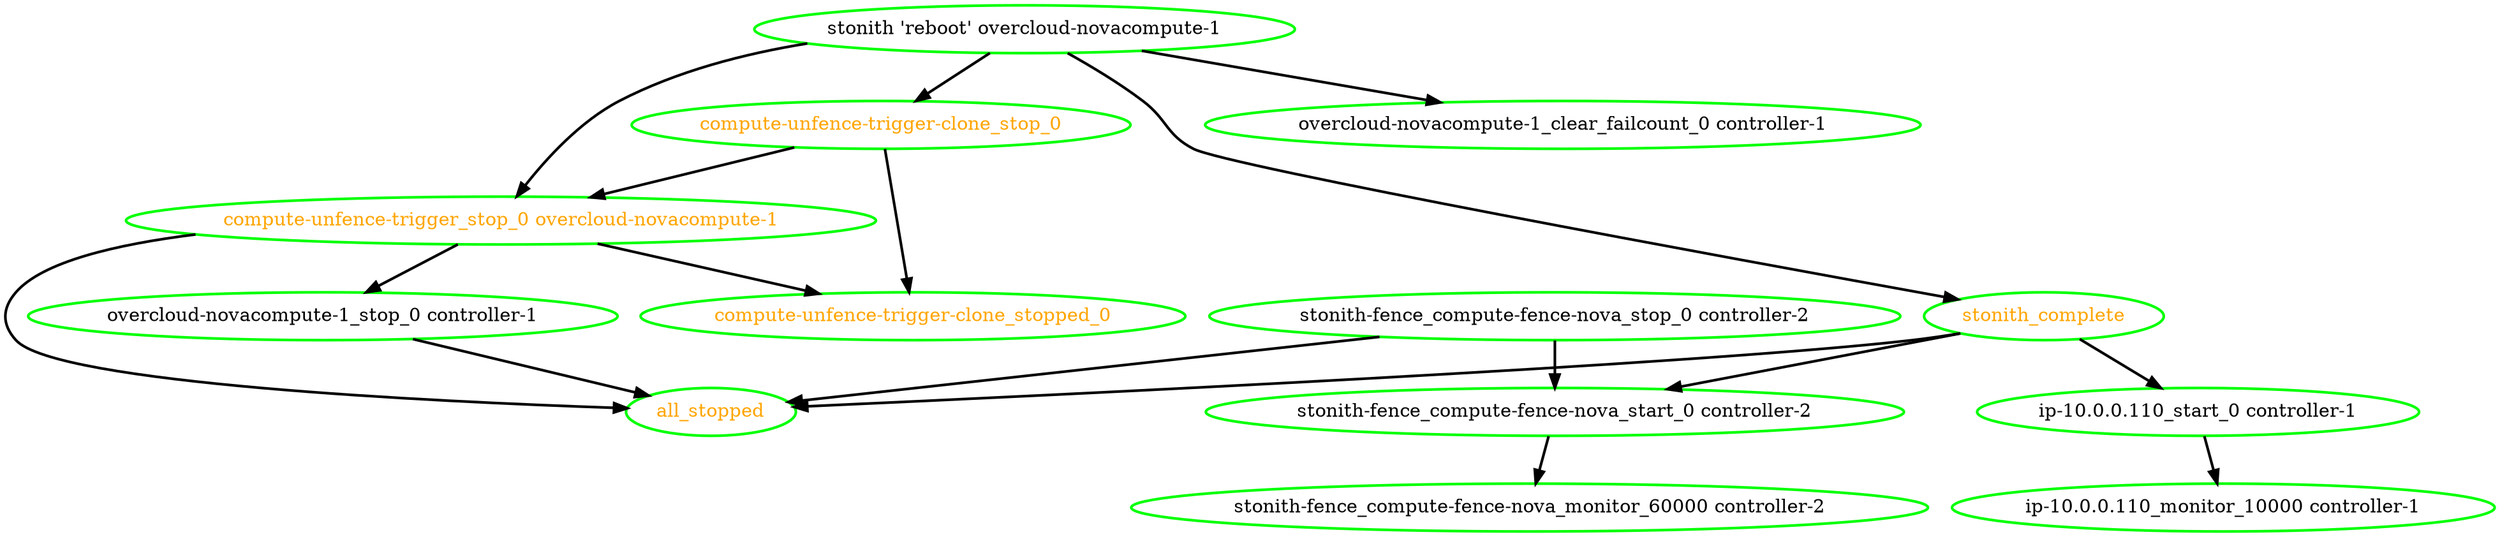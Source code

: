 digraph "g" {
"all_stopped" [ style=bold color="green" fontcolor="orange"]
"compute-unfence-trigger-clone_stop_0" -> "compute-unfence-trigger-clone_stopped_0" [ style = bold]
"compute-unfence-trigger-clone_stop_0" -> "compute-unfence-trigger_stop_0 overcloud-novacompute-1" [ style = bold]
"compute-unfence-trigger-clone_stop_0" [ style=bold color="green" fontcolor="orange"]
"compute-unfence-trigger-clone_stopped_0" [ style=bold color="green" fontcolor="orange"]
"compute-unfence-trigger_stop_0 overcloud-novacompute-1" -> "all_stopped" [ style = bold]
"compute-unfence-trigger_stop_0 overcloud-novacompute-1" -> "compute-unfence-trigger-clone_stopped_0" [ style = bold]
"compute-unfence-trigger_stop_0 overcloud-novacompute-1" -> "overcloud-novacompute-1_stop_0 controller-1" [ style = bold]
"compute-unfence-trigger_stop_0 overcloud-novacompute-1" [ style=bold color="green" fontcolor="orange"]
"ip-10.0.0.110_monitor_10000 controller-1" [ style=bold color="green" fontcolor="black"]
"ip-10.0.0.110_start_0 controller-1" -> "ip-10.0.0.110_monitor_10000 controller-1" [ style = bold]
"ip-10.0.0.110_start_0 controller-1" [ style=bold color="green" fontcolor="black"]
"overcloud-novacompute-1_clear_failcount_0 controller-1" [ style=bold color="green" fontcolor="black"]
"overcloud-novacompute-1_stop_0 controller-1" -> "all_stopped" [ style = bold]
"overcloud-novacompute-1_stop_0 controller-1" [ style=bold color="green" fontcolor="black"]
"stonith 'reboot' overcloud-novacompute-1" -> "compute-unfence-trigger-clone_stop_0" [ style = bold]
"stonith 'reboot' overcloud-novacompute-1" -> "compute-unfence-trigger_stop_0 overcloud-novacompute-1" [ style = bold]
"stonith 'reboot' overcloud-novacompute-1" -> "overcloud-novacompute-1_clear_failcount_0 controller-1" [ style = bold]
"stonith 'reboot' overcloud-novacompute-1" -> "stonith_complete" [ style = bold]
"stonith 'reboot' overcloud-novacompute-1" [ style=bold color="green" fontcolor="black"]
"stonith-fence_compute-fence-nova_monitor_60000 controller-2" [ style=bold color="green" fontcolor="black"]
"stonith-fence_compute-fence-nova_start_0 controller-2" -> "stonith-fence_compute-fence-nova_monitor_60000 controller-2" [ style = bold]
"stonith-fence_compute-fence-nova_start_0 controller-2" [ style=bold color="green" fontcolor="black"]
"stonith-fence_compute-fence-nova_stop_0 controller-2" -> "all_stopped" [ style = bold]
"stonith-fence_compute-fence-nova_stop_0 controller-2" -> "stonith-fence_compute-fence-nova_start_0 controller-2" [ style = bold]
"stonith-fence_compute-fence-nova_stop_0 controller-2" [ style=bold color="green" fontcolor="black"]
"stonith_complete" -> "all_stopped" [ style = bold]
"stonith_complete" -> "ip-10.0.0.110_start_0 controller-1" [ style = bold]
"stonith_complete" -> "stonith-fence_compute-fence-nova_start_0 controller-2" [ style = bold]
"stonith_complete" [ style=bold color="green" fontcolor="orange"]
}
